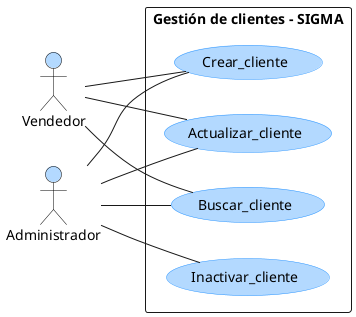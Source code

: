 @startuml GestionClientes

left to right direction
skinparam packageStyle rectangle
skinparam actorStyle stick

skinparam usecase {
    BackgroundColor #B3D9FF
    BorderColor #3399FF
    FontColor Black
}

skinparam actor {
    BackgroundColor #FFD699
    BorderColor Black
    FontColor Black
}

actor Vendedor #B3D9FF
actor Administrador #B3D9FF


package "Gestión de clientes – SIGMA" {
    usecase "Crear_cliente" as CU
    usecase "Actualizar_cliente" as AU
    usecase "Buscar_cliente" as BU
    usecase "Inactivar_cliente" as EU
   
}

Administrador -- CU
Administrador -- AU
Administrador -- EU
Administrador -- BU

Vendedor -- CU
Vendedor -- AU
Vendedor -- BU

@enduml
